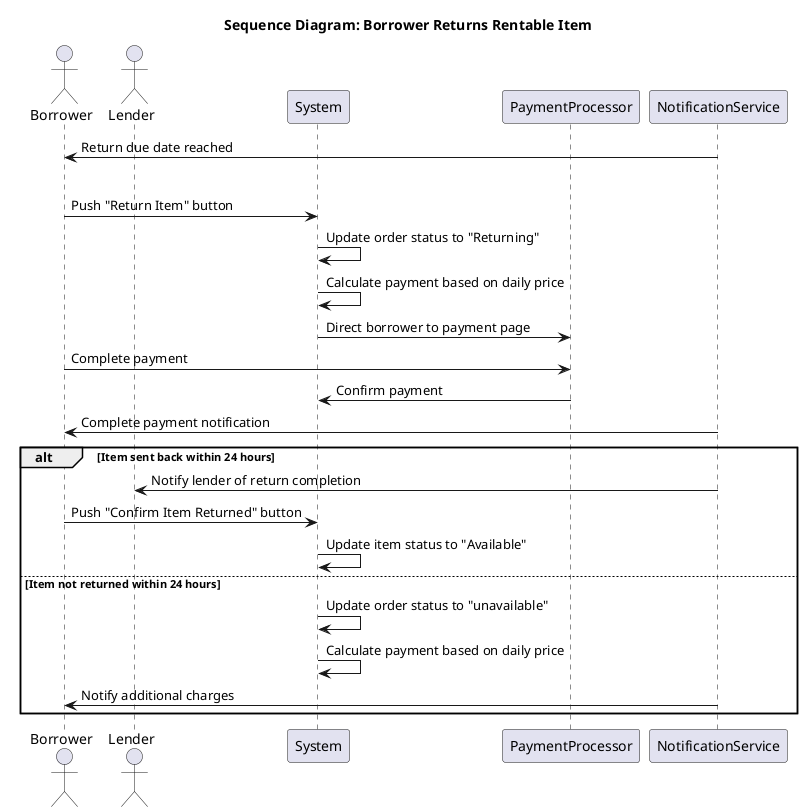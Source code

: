 @startuml
'https://plantuml.com/sequence-diagram


title Sequence Diagram: Borrower Returns Rentable Item

actor Borrower
actor Lender
participant "System" as System
participant "PaymentProcessor" as PaymentProcessor
participant "NotificationService" as Notification


Notification -> Borrower: Return due date reached
loop Until item is returned
    Borrower -> System: Push "Return Item" button
    System -> System: Update order status to "Returning"
'    System -> System: Update item status to "Unavailable"
    System -> System: Calculate payment based on daily price
    System -> PaymentProcessor: Direct borrower to payment page
    Borrower -> PaymentProcessor: Complete payment
    PaymentProcessor -> System: Confirm payment
    Notification -> Borrower : Complete payment notification
    alt Item sent back within 24 hours
'        System -> System: Mark order as "Completed"
        Notification -> Lender: Notify lender of return completion
        Borrower -> System: Push "Confirm Item Returned" button
        System -> System: Update item status to "Available"
    else Item not returned within 24 hours
        System -> System: Update order status to "unavailable"
        System -> System: Calculate payment based on daily price
        Notification -> Borrower: Notify additional charges
end


@enduml